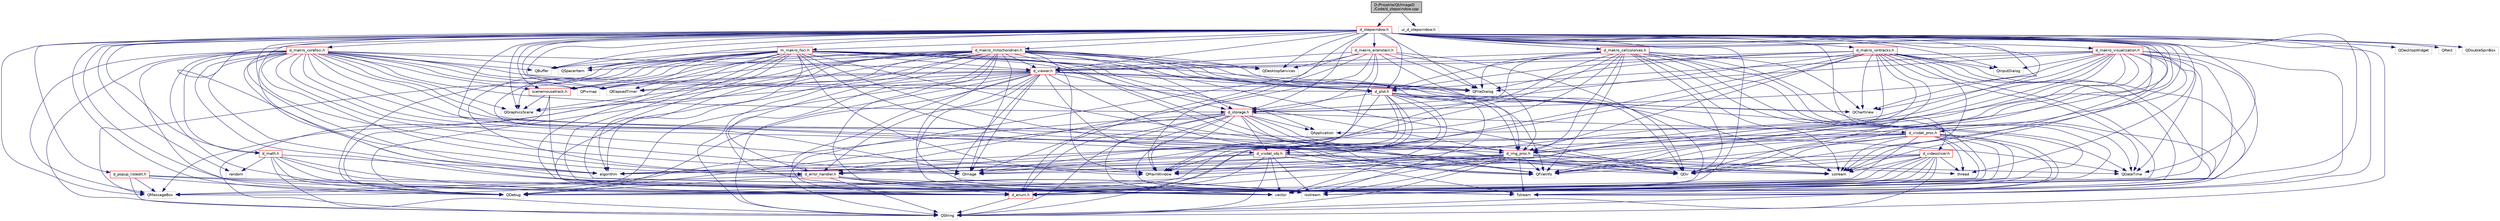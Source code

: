 digraph "D:/Projekte/Qt/ImageD/Code/d_stepwindow.cpp"
{
 // LATEX_PDF_SIZE
  edge [fontname="Helvetica",fontsize="10",labelfontname="Helvetica",labelfontsize="10"];
  node [fontname="Helvetica",fontsize="10",shape=record];
  Node1 [label="D:/Projekte/Qt/ImageD\l/Code/d_stepwindow.cpp",height=0.2,width=0.4,color="black", fillcolor="grey75", style="filled", fontcolor="black",tooltip=" "];
  Node1 -> Node2 [color="midnightblue",fontsize="10",style="solid"];
  Node2 [label="d_stepwindow.h",height=0.2,width=0.4,color="red", fillcolor="white", style="filled",URL="$d__stepwindow_8h.html",tooltip=" "];
  Node2 -> Node3 [color="midnightblue",fontsize="10",style="solid"];
  Node3 [label="d_enum.h",height=0.2,width=0.4,color="red", fillcolor="white", style="filled",URL="$d__enum_8h.html",tooltip=" "];
  Node3 -> Node5 [color="midnightblue",fontsize="10",style="solid"];
  Node5 [label="QString",height=0.2,width=0.4,color="grey75", fillcolor="white", style="filled",tooltip=" "];
  Node2 -> Node7 [color="midnightblue",fontsize="10",style="solid"];
  Node7 [label="d_viewer.h",height=0.2,width=0.4,color="red", fillcolor="white", style="filled",URL="$d__viewer_8h.html",tooltip=" "];
  Node7 -> Node3 [color="midnightblue",fontsize="10",style="solid"];
  Node7 -> Node8 [color="midnightblue",fontsize="10",style="solid"];
  Node8 [label="scenemousetrack.h",height=0.2,width=0.4,color="red", fillcolor="white", style="filled",URL="$scenemousetrack_8h.html",tooltip=" "];
  Node8 -> Node9 [color="midnightblue",fontsize="10",style="solid"];
  Node9 [label="iostream",height=0.2,width=0.4,color="grey75", fillcolor="white", style="filled",tooltip=" "];
  Node8 -> Node10 [color="midnightblue",fontsize="10",style="solid"];
  Node10 [label="QGraphicsScene",height=0.2,width=0.4,color="grey75", fillcolor="white", style="filled",tooltip=" "];
  Node8 -> Node12 [color="midnightblue",fontsize="10",style="solid"];
  Node12 [label="QDebug",height=0.2,width=0.4,color="grey75", fillcolor="white", style="filled",tooltip=" "];
  Node7 -> Node15 [color="midnightblue",fontsize="10",style="solid"];
  Node15 [label="d_img_proc.h",height=0.2,width=0.4,color="red", fillcolor="white", style="filled",URL="$d__img__proc_8h.html",tooltip=" "];
  Node15 -> Node3 [color="midnightblue",fontsize="10",style="solid"];
  Node15 -> Node9 [color="midnightblue",fontsize="10",style="solid"];
  Node15 -> Node17 [color="midnightblue",fontsize="10",style="solid"];
  Node17 [label="vector",height=0.2,width=0.4,color="grey75", fillcolor="white", style="filled",tooltip=" "];
  Node15 -> Node26 [color="midnightblue",fontsize="10",style="solid"];
  Node26 [label="fstream",height=0.2,width=0.4,color="grey75", fillcolor="white", style="filled",tooltip=" "];
  Node15 -> Node33 [color="midnightblue",fontsize="10",style="solid"];
  Node33 [label="sstream",height=0.2,width=0.4,color="grey75", fillcolor="white", style="filled",tooltip=" "];
  Node15 -> Node20 [color="midnightblue",fontsize="10",style="solid"];
  Node20 [label="thread",height=0.2,width=0.4,color="grey75", fillcolor="white", style="filled",tooltip=" "];
  Node15 -> Node35 [color="midnightblue",fontsize="10",style="solid"];
  Node35 [label="QMainWindow",height=0.2,width=0.4,color="grey75", fillcolor="white", style="filled",tooltip=" "];
  Node15 -> Node36 [color="midnightblue",fontsize="10",style="solid"];
  Node36 [label="QImage",height=0.2,width=0.4,color="grey75", fillcolor="white", style="filled",tooltip=" "];
  Node15 -> Node28 [color="midnightblue",fontsize="10",style="solid"];
  Node28 [label="QFileInfo",height=0.2,width=0.4,color="grey75", fillcolor="white", style="filled",tooltip=" "];
  Node15 -> Node27 [color="midnightblue",fontsize="10",style="solid"];
  Node27 [label="QDir",height=0.2,width=0.4,color="grey75", fillcolor="white", style="filled",tooltip=" "];
  Node15 -> Node5 [color="midnightblue",fontsize="10",style="solid"];
  Node15 -> Node12 [color="midnightblue",fontsize="10",style="solid"];
  Node7 -> Node41 [color="midnightblue",fontsize="10",style="solid"];
  Node41 [label="d_error_handler.h",height=0.2,width=0.4,color="red", fillcolor="white", style="filled",URL="$d__error__handler_8h.html",tooltip=" "];
  Node41 -> Node3 [color="midnightblue",fontsize="10",style="solid"];
  Node41 -> Node9 [color="midnightblue",fontsize="10",style="solid"];
  Node41 -> Node17 [color="midnightblue",fontsize="10",style="solid"];
  Node41 -> Node26 [color="midnightblue",fontsize="10",style="solid"];
  Node41 -> Node5 [color="midnightblue",fontsize="10",style="solid"];
  Node41 -> Node12 [color="midnightblue",fontsize="10",style="solid"];
  Node41 -> Node42 [color="midnightblue",fontsize="10",style="solid"];
  Node42 [label="QMessageBox",height=0.2,width=0.4,color="grey75", fillcolor="white", style="filled",tooltip=" "];
  Node7 -> Node44 [color="midnightblue",fontsize="10",style="solid"];
  Node44 [label="d_plot.h",height=0.2,width=0.4,color="red", fillcolor="white", style="filled",URL="$d__plot_8h.html",tooltip=" "];
  Node44 -> Node3 [color="midnightblue",fontsize="10",style="solid"];
  Node44 -> Node15 [color="midnightblue",fontsize="10",style="solid"];
  Node44 -> Node45 [color="midnightblue",fontsize="10",style="solid"];
  Node45 [label="d_storage.h",height=0.2,width=0.4,color="red", fillcolor="white", style="filled",URL="$d__storage_8h.html",tooltip=" "];
  Node45 -> Node3 [color="midnightblue",fontsize="10",style="solid"];
  Node45 -> Node15 [color="midnightblue",fontsize="10",style="solid"];
  Node45 -> Node46 [color="midnightblue",fontsize="10",style="solid"];
  Node46 [label="d_visdat_obj.h",height=0.2,width=0.4,color="red", fillcolor="white", style="filled",URL="$d__visdat__obj_8h.html",tooltip=" "];
  Node46 -> Node3 [color="midnightblue",fontsize="10",style="solid"];
  Node46 -> Node41 [color="midnightblue",fontsize="10",style="solid"];
  Node46 -> Node48 [color="midnightblue",fontsize="10",style="solid"];
  Node48 [label="QDateTime",height=0.2,width=0.4,color="grey75", fillcolor="white", style="filled",tooltip=" "];
  Node46 -> Node5 [color="midnightblue",fontsize="10",style="solid"];
  Node46 -> Node9 [color="midnightblue",fontsize="10",style="solid"];
  Node46 -> Node33 [color="midnightblue",fontsize="10",style="solid"];
  Node46 -> Node26 [color="midnightblue",fontsize="10",style="solid"];
  Node46 -> Node17 [color="midnightblue",fontsize="10",style="solid"];
  Node46 -> Node18 [color="midnightblue",fontsize="10",style="solid"];
  Node18 [label="algorithm",height=0.2,width=0.4,color="grey75", fillcolor="white", style="filled",tooltip=" "];
  Node45 -> Node54 [color="midnightblue",fontsize="10",style="solid"];
  Node54 [label="d_visdat_proc.h",height=0.2,width=0.4,color="red", fillcolor="white", style="filled",URL="$d__visdat__proc_8h.html",tooltip=" "];
  Node54 -> Node3 [color="midnightblue",fontsize="10",style="solid"];
  Node54 -> Node15 [color="midnightblue",fontsize="10",style="solid"];
  Node54 -> Node46 [color="midnightblue",fontsize="10",style="solid"];
  Node54 -> Node9 [color="midnightblue",fontsize="10",style="solid"];
  Node54 -> Node17 [color="midnightblue",fontsize="10",style="solid"];
  Node54 -> Node26 [color="midnightblue",fontsize="10",style="solid"];
  Node54 -> Node33 [color="midnightblue",fontsize="10",style="solid"];
  Node54 -> Node20 [color="midnightblue",fontsize="10",style="solid"];
  Node54 -> Node35 [color="midnightblue",fontsize="10",style="solid"];
  Node54 -> Node36 [color="midnightblue",fontsize="10",style="solid"];
  Node54 -> Node28 [color="midnightblue",fontsize="10",style="solid"];
  Node54 -> Node27 [color="midnightblue",fontsize="10",style="solid"];
  Node54 -> Node5 [color="midnightblue",fontsize="10",style="solid"];
  Node54 -> Node12 [color="midnightblue",fontsize="10",style="solid"];
  Node45 -> Node9 [color="midnightblue",fontsize="10",style="solid"];
  Node45 -> Node17 [color="midnightblue",fontsize="10",style="solid"];
  Node45 -> Node35 [color="midnightblue",fontsize="10",style="solid"];
  Node45 -> Node36 [color="midnightblue",fontsize="10",style="solid"];
  Node45 -> Node28 [color="midnightblue",fontsize="10",style="solid"];
  Node45 -> Node27 [color="midnightblue",fontsize="10",style="solid"];
  Node45 -> Node5 [color="midnightblue",fontsize="10",style="solid"];
  Node45 -> Node12 [color="midnightblue",fontsize="10",style="solid"];
  Node45 -> Node64 [color="midnightblue",fontsize="10",style="solid"];
  Node64 [label="QApplication",height=0.2,width=0.4,color="grey75", fillcolor="white", style="filled",tooltip=" "];
  Node45 -> Node42 [color="midnightblue",fontsize="10",style="solid"];
  Node44 -> Node46 [color="midnightblue",fontsize="10",style="solid"];
  Node44 -> Node9 [color="midnightblue",fontsize="10",style="solid"];
  Node44 -> Node17 [color="midnightblue",fontsize="10",style="solid"];
  Node44 -> Node36 [color="midnightblue",fontsize="10",style="solid"];
  Node44 -> Node28 [color="midnightblue",fontsize="10",style="solid"];
  Node44 -> Node27 [color="midnightblue",fontsize="10",style="solid"];
  Node44 -> Node5 [color="midnightblue",fontsize="10",style="solid"];
  Node44 -> Node12 [color="midnightblue",fontsize="10",style="solid"];
  Node44 -> Node66 [color="midnightblue",fontsize="10",style="solid"];
  Node66 [label="QChartView",height=0.2,width=0.4,color="grey75", fillcolor="white", style="filled",tooltip=" "];
  Node7 -> Node9 [color="midnightblue",fontsize="10",style="solid"];
  Node7 -> Node17 [color="midnightblue",fontsize="10",style="solid"];
  Node7 -> Node36 [color="midnightblue",fontsize="10",style="solid"];
  Node7 -> Node80 [color="midnightblue",fontsize="10",style="solid"];
  Node80 [label="QPixmap",height=0.2,width=0.4,color="grey75", fillcolor="white", style="filled",tooltip=" "];
  Node7 -> Node10 [color="midnightblue",fontsize="10",style="solid"];
  Node7 -> Node5 [color="midnightblue",fontsize="10",style="solid"];
  Node7 -> Node12 [color="midnightblue",fontsize="10",style="solid"];
  Node7 -> Node42 [color="midnightblue",fontsize="10",style="solid"];
  Node7 -> Node82 [color="midnightblue",fontsize="10",style="solid"];
  Node82 [label="QFileDialog",height=0.2,width=0.4,color="grey75", fillcolor="white", style="filled",tooltip=" "];
  Node7 -> Node28 [color="midnightblue",fontsize="10",style="solid"];
  Node7 -> Node27 [color="midnightblue",fontsize="10",style="solid"];
  Node7 -> Node83 [color="midnightblue",fontsize="10",style="solid"];
  Node83 [label="QElapsedTimer",height=0.2,width=0.4,color="grey75", fillcolor="white", style="filled",tooltip=" "];
  Node7 -> Node66 [color="midnightblue",fontsize="10",style="solid"];
  Node2 -> Node8 [color="midnightblue",fontsize="10",style="solid"];
  Node2 -> Node15 [color="midnightblue",fontsize="10",style="solid"];
  Node2 -> Node45 [color="midnightblue",fontsize="10",style="solid"];
  Node2 -> Node44 [color="midnightblue",fontsize="10",style="solid"];
  Node2 -> Node85 [color="midnightblue",fontsize="10",style="solid"];
  Node85 [label="d_makro_corefoci.h",height=0.2,width=0.4,color="red", fillcolor="white", style="filled",URL="$d__makro__corefoci_8h.html",tooltip=" "];
  Node85 -> Node3 [color="midnightblue",fontsize="10",style="solid"];
  Node85 -> Node8 [color="midnightblue",fontsize="10",style="solid"];
  Node85 -> Node15 [color="midnightblue",fontsize="10",style="solid"];
  Node85 -> Node44 [color="midnightblue",fontsize="10",style="solid"];
  Node85 -> Node45 [color="midnightblue",fontsize="10",style="solid"];
  Node85 -> Node7 [color="midnightblue",fontsize="10",style="solid"];
  Node85 -> Node41 [color="midnightblue",fontsize="10",style="solid"];
  Node85 -> Node30 [color="midnightblue",fontsize="10",style="solid"];
  Node30 [label="d_math.h",height=0.2,width=0.4,color="red", fillcolor="white", style="filled",URL="$d__math_8h.html",tooltip=" "];
  Node30 -> Node3 [color="midnightblue",fontsize="10",style="solid"];
  Node30 -> Node9 [color="midnightblue",fontsize="10",style="solid"];
  Node30 -> Node17 [color="midnightblue",fontsize="10",style="solid"];
  Node30 -> Node18 [color="midnightblue",fontsize="10",style="solid"];
  Node30 -> Node31 [color="midnightblue",fontsize="10",style="solid"];
  Node31 [label="random",height=0.2,width=0.4,color="grey75", fillcolor="white", style="filled",tooltip=" "];
  Node30 -> Node5 [color="midnightblue",fontsize="10",style="solid"];
  Node30 -> Node12 [color="midnightblue",fontsize="10",style="solid"];
  Node85 -> Node9 [color="midnightblue",fontsize="10",style="solid"];
  Node85 -> Node33 [color="midnightblue",fontsize="10",style="solid"];
  Node85 -> Node26 [color="midnightblue",fontsize="10",style="solid"];
  Node85 -> Node17 [color="midnightblue",fontsize="10",style="solid"];
  Node85 -> Node18 [color="midnightblue",fontsize="10",style="solid"];
  Node85 -> Node35 [color="midnightblue",fontsize="10",style="solid"];
  Node85 -> Node36 [color="midnightblue",fontsize="10",style="solid"];
  Node85 -> Node80 [color="midnightblue",fontsize="10",style="solid"];
  Node85 -> Node10 [color="midnightblue",fontsize="10",style="solid"];
  Node85 -> Node28 [color="midnightblue",fontsize="10",style="solid"];
  Node85 -> Node27 [color="midnightblue",fontsize="10",style="solid"];
  Node85 -> Node5 [color="midnightblue",fontsize="10",style="solid"];
  Node85 -> Node12 [color="midnightblue",fontsize="10",style="solid"];
  Node85 -> Node42 [color="midnightblue",fontsize="10",style="solid"];
  Node85 -> Node82 [color="midnightblue",fontsize="10",style="solid"];
  Node85 -> Node91 [color="midnightblue",fontsize="10",style="solid"];
  Node91 [label="QBuffer",height=0.2,width=0.4,color="grey75", fillcolor="white", style="filled",tooltip=" "];
  Node85 -> Node92 [color="midnightblue",fontsize="10",style="solid"];
  Node92 [label="QSpacerItem",height=0.2,width=0.4,color="grey75", fillcolor="white", style="filled",tooltip=" "];
  Node85 -> Node83 [color="midnightblue",fontsize="10",style="solid"];
  Node85 -> Node48 [color="midnightblue",fontsize="10",style="solid"];
  Node2 -> Node94 [color="midnightblue",fontsize="10",style="solid"];
  Node94 [label="d_makro_mitochondrien.h",height=0.2,width=0.4,color="red", fillcolor="white", style="filled",URL="$d__makro__mitochondrien_8h.html",tooltip=" "];
  Node94 -> Node3 [color="midnightblue",fontsize="10",style="solid"];
  Node94 -> Node8 [color="midnightblue",fontsize="10",style="solid"];
  Node94 -> Node15 [color="midnightblue",fontsize="10",style="solid"];
  Node94 -> Node44 [color="midnightblue",fontsize="10",style="solid"];
  Node94 -> Node45 [color="midnightblue",fontsize="10",style="solid"];
  Node94 -> Node41 [color="midnightblue",fontsize="10",style="solid"];
  Node94 -> Node7 [color="midnightblue",fontsize="10",style="solid"];
  Node94 -> Node9 [color="midnightblue",fontsize="10",style="solid"];
  Node94 -> Node33 [color="midnightblue",fontsize="10",style="solid"];
  Node94 -> Node26 [color="midnightblue",fontsize="10",style="solid"];
  Node94 -> Node17 [color="midnightblue",fontsize="10",style="solid"];
  Node94 -> Node18 [color="midnightblue",fontsize="10",style="solid"];
  Node94 -> Node35 [color="midnightblue",fontsize="10",style="solid"];
  Node94 -> Node36 [color="midnightblue",fontsize="10",style="solid"];
  Node94 -> Node80 [color="midnightblue",fontsize="10",style="solid"];
  Node94 -> Node10 [color="midnightblue",fontsize="10",style="solid"];
  Node94 -> Node28 [color="midnightblue",fontsize="10",style="solid"];
  Node94 -> Node27 [color="midnightblue",fontsize="10",style="solid"];
  Node94 -> Node5 [color="midnightblue",fontsize="10",style="solid"];
  Node94 -> Node12 [color="midnightblue",fontsize="10",style="solid"];
  Node94 -> Node42 [color="midnightblue",fontsize="10",style="solid"];
  Node94 -> Node82 [color="midnightblue",fontsize="10",style="solid"];
  Node94 -> Node91 [color="midnightblue",fontsize="10",style="solid"];
  Node94 -> Node92 [color="midnightblue",fontsize="10",style="solid"];
  Node94 -> Node83 [color="midnightblue",fontsize="10",style="solid"];
  Node94 -> Node48 [color="midnightblue",fontsize="10",style="solid"];
  Node94 -> Node99 [color="midnightblue",fontsize="10",style="solid"];
  Node99 [label="QDesktopServices",height=0.2,width=0.4,color="grey75", fillcolor="white", style="filled",tooltip=" "];
  Node2 -> Node101 [color="midnightblue",fontsize="10",style="solid"];
  Node101 [label="d_makro_eilenstein.h",height=0.2,width=0.4,color="red", fillcolor="white", style="filled",URL="$d__makro__eilenstein_8h.html",tooltip=" "];
  Node101 -> Node35 [color="midnightblue",fontsize="10",style="solid"];
  Node101 -> Node3 [color="midnightblue",fontsize="10",style="solid"];
  Node101 -> Node7 [color="midnightblue",fontsize="10",style="solid"];
  Node101 -> Node15 [color="midnightblue",fontsize="10",style="solid"];
  Node101 -> Node45 [color="midnightblue",fontsize="10",style="solid"];
  Node101 -> Node41 [color="midnightblue",fontsize="10",style="solid"];
  Node101 -> Node17 [color="midnightblue",fontsize="10",style="solid"];
  Node101 -> Node5 [color="midnightblue",fontsize="10",style="solid"];
  Node101 -> Node82 [color="midnightblue",fontsize="10",style="solid"];
  Node101 -> Node99 [color="midnightblue",fontsize="10",style="solid"];
  Node101 -> Node27 [color="midnightblue",fontsize="10",style="solid"];
  Node2 -> Node102 [color="midnightblue",fontsize="10",style="solid"];
  Node102 [label="d_makro_cellcolonies.h",height=0.2,width=0.4,color="red", fillcolor="white", style="filled",URL="$d__makro__cellcolonies_8h.html",tooltip=" "];
  Node102 -> Node3 [color="midnightblue",fontsize="10",style="solid"];
  Node102 -> Node41 [color="midnightblue",fontsize="10",style="solid"];
  Node102 -> Node15 [color="midnightblue",fontsize="10",style="solid"];
  Node102 -> Node44 [color="midnightblue",fontsize="10",style="solid"];
  Node102 -> Node7 [color="midnightblue",fontsize="10",style="solid"];
  Node102 -> Node45 [color="midnightblue",fontsize="10",style="solid"];
  Node102 -> Node35 [color="midnightblue",fontsize="10",style="solid"];
  Node102 -> Node82 [color="midnightblue",fontsize="10",style="solid"];
  Node102 -> Node28 [color="midnightblue",fontsize="10",style="solid"];
  Node102 -> Node27 [color="midnightblue",fontsize="10",style="solid"];
  Node102 -> Node48 [color="midnightblue",fontsize="10",style="solid"];
  Node102 -> Node66 [color="midnightblue",fontsize="10",style="solid"];
  Node102 -> Node9 [color="midnightblue",fontsize="10",style="solid"];
  Node102 -> Node33 [color="midnightblue",fontsize="10",style="solid"];
  Node102 -> Node26 [color="midnightblue",fontsize="10",style="solid"];
  Node102 -> Node17 [color="midnightblue",fontsize="10",style="solid"];
  Node102 -> Node18 [color="midnightblue",fontsize="10",style="solid"];
  Node2 -> Node41 [color="midnightblue",fontsize="10",style="solid"];
  Node2 -> Node103 [color="midnightblue",fontsize="10",style="solid"];
  Node103 [label="m_makro_foci.h",height=0.2,width=0.4,color="red", fillcolor="white", style="filled",URL="$m__makro__foci_8h.html",tooltip=" "];
  Node103 -> Node8 [color="midnightblue",fontsize="10",style="solid"];
  Node103 -> Node15 [color="midnightblue",fontsize="10",style="solid"];
  Node103 -> Node44 [color="midnightblue",fontsize="10",style="solid"];
  Node103 -> Node45 [color="midnightblue",fontsize="10",style="solid"];
  Node103 -> Node7 [color="midnightblue",fontsize="10",style="solid"];
  Node103 -> Node41 [color="midnightblue",fontsize="10",style="solid"];
  Node103 -> Node9 [color="midnightblue",fontsize="10",style="solid"];
  Node103 -> Node33 [color="midnightblue",fontsize="10",style="solid"];
  Node103 -> Node26 [color="midnightblue",fontsize="10",style="solid"];
  Node103 -> Node17 [color="midnightblue",fontsize="10",style="solid"];
  Node103 -> Node18 [color="midnightblue",fontsize="10",style="solid"];
  Node103 -> Node35 [color="midnightblue",fontsize="10",style="solid"];
  Node103 -> Node36 [color="midnightblue",fontsize="10",style="solid"];
  Node103 -> Node80 [color="midnightblue",fontsize="10",style="solid"];
  Node103 -> Node10 [color="midnightblue",fontsize="10",style="solid"];
  Node103 -> Node28 [color="midnightblue",fontsize="10",style="solid"];
  Node103 -> Node27 [color="midnightblue",fontsize="10",style="solid"];
  Node103 -> Node5 [color="midnightblue",fontsize="10",style="solid"];
  Node103 -> Node12 [color="midnightblue",fontsize="10",style="solid"];
  Node103 -> Node42 [color="midnightblue",fontsize="10",style="solid"];
  Node103 -> Node82 [color="midnightblue",fontsize="10",style="solid"];
  Node103 -> Node91 [color="midnightblue",fontsize="10",style="solid"];
  Node103 -> Node92 [color="midnightblue",fontsize="10",style="solid"];
  Node103 -> Node83 [color="midnightblue",fontsize="10",style="solid"];
  Node103 -> Node99 [color="midnightblue",fontsize="10",style="solid"];
  Node103 -> Node64 [color="midnightblue",fontsize="10",style="solid"];
  Node2 -> Node105 [color="midnightblue",fontsize="10",style="solid"];
  Node105 [label="d_makro_iontracks.h",height=0.2,width=0.4,color="red", fillcolor="white", style="filled",URL="$d__makro__iontracks_8h.html",tooltip=" "];
  Node105 -> Node3 [color="midnightblue",fontsize="10",style="solid"];
  Node105 -> Node41 [color="midnightblue",fontsize="10",style="solid"];
  Node105 -> Node15 [color="midnightblue",fontsize="10",style="solid"];
  Node105 -> Node44 [color="midnightblue",fontsize="10",style="solid"];
  Node105 -> Node7 [color="midnightblue",fontsize="10",style="solid"];
  Node105 -> Node45 [color="midnightblue",fontsize="10",style="solid"];
  Node105 -> Node35 [color="midnightblue",fontsize="10",style="solid"];
  Node105 -> Node82 [color="midnightblue",fontsize="10",style="solid"];
  Node105 -> Node28 [color="midnightblue",fontsize="10",style="solid"];
  Node105 -> Node27 [color="midnightblue",fontsize="10",style="solid"];
  Node105 -> Node48 [color="midnightblue",fontsize="10",style="solid"];
  Node105 -> Node107 [color="midnightblue",fontsize="10",style="solid"];
  Node107 [label="QInputDialog",height=0.2,width=0.4,color="grey75", fillcolor="white", style="filled",tooltip=" "];
  Node105 -> Node66 [color="midnightblue",fontsize="10",style="solid"];
  Node105 -> Node9 [color="midnightblue",fontsize="10",style="solid"];
  Node105 -> Node33 [color="midnightblue",fontsize="10",style="solid"];
  Node105 -> Node26 [color="midnightblue",fontsize="10",style="solid"];
  Node105 -> Node17 [color="midnightblue",fontsize="10",style="solid"];
  Node105 -> Node18 [color="midnightblue",fontsize="10",style="solid"];
  Node2 -> Node108 [color="midnightblue",fontsize="10",style="solid"];
  Node108 [label="d_makro_visualization.h",height=0.2,width=0.4,color="red", fillcolor="white", style="filled",URL="$d__makro__visualization_8h.html",tooltip=" "];
  Node108 -> Node3 [color="midnightblue",fontsize="10",style="solid"];
  Node108 -> Node41 [color="midnightblue",fontsize="10",style="solid"];
  Node108 -> Node15 [color="midnightblue",fontsize="10",style="solid"];
  Node108 -> Node44 [color="midnightblue",fontsize="10",style="solid"];
  Node108 -> Node7 [color="midnightblue",fontsize="10",style="solid"];
  Node108 -> Node45 [color="midnightblue",fontsize="10",style="solid"];
  Node108 -> Node35 [color="midnightblue",fontsize="10",style="solid"];
  Node108 -> Node82 [color="midnightblue",fontsize="10",style="solid"];
  Node108 -> Node28 [color="midnightblue",fontsize="10",style="solid"];
  Node108 -> Node27 [color="midnightblue",fontsize="10",style="solid"];
  Node108 -> Node48 [color="midnightblue",fontsize="10",style="solid"];
  Node108 -> Node107 [color="midnightblue",fontsize="10",style="solid"];
  Node108 -> Node66 [color="midnightblue",fontsize="10",style="solid"];
  Node108 -> Node9 [color="midnightblue",fontsize="10",style="solid"];
  Node108 -> Node33 [color="midnightblue",fontsize="10",style="solid"];
  Node108 -> Node26 [color="midnightblue",fontsize="10",style="solid"];
  Node108 -> Node17 [color="midnightblue",fontsize="10",style="solid"];
  Node108 -> Node18 [color="midnightblue",fontsize="10",style="solid"];
  Node2 -> Node30 [color="midnightblue",fontsize="10",style="solid"];
  Node2 -> Node46 [color="midnightblue",fontsize="10",style="solid"];
  Node2 -> Node54 [color="midnightblue",fontsize="10",style="solid"];
  Node2 -> Node110 [color="midnightblue",fontsize="10",style="solid"];
  Node110 [label="d_popup_listedit.h",height=0.2,width=0.4,color="red", fillcolor="white", style="filled",URL="$d__popup__listedit_8h.html",tooltip=" "];
  Node110 -> Node3 [color="midnightblue",fontsize="10",style="solid"];
  Node110 -> Node17 [color="midnightblue",fontsize="10",style="solid"];
  Node110 -> Node5 [color="midnightblue",fontsize="10",style="solid"];
  Node110 -> Node12 [color="midnightblue",fontsize="10",style="solid"];
  Node110 -> Node42 [color="midnightblue",fontsize="10",style="solid"];
  Node2 -> Node112 [color="midnightblue",fontsize="10",style="solid"];
  Node112 [label="d_videoslicer.h",height=0.2,width=0.4,color="red", fillcolor="white", style="filled",URL="$d__videoslicer_8h.html",tooltip=" "];
  Node112 -> Node3 [color="midnightblue",fontsize="10",style="solid"];
  Node112 -> Node9 [color="midnightblue",fontsize="10",style="solid"];
  Node112 -> Node17 [color="midnightblue",fontsize="10",style="solid"];
  Node112 -> Node26 [color="midnightblue",fontsize="10",style="solid"];
  Node112 -> Node33 [color="midnightblue",fontsize="10",style="solid"];
  Node112 -> Node20 [color="midnightblue",fontsize="10",style="solid"];
  Node112 -> Node36 [color="midnightblue",fontsize="10",style="solid"];
  Node112 -> Node28 [color="midnightblue",fontsize="10",style="solid"];
  Node112 -> Node27 [color="midnightblue",fontsize="10",style="solid"];
  Node112 -> Node5 [color="midnightblue",fontsize="10",style="solid"];
  Node112 -> Node12 [color="midnightblue",fontsize="10",style="solid"];
  Node2 -> Node9 [color="midnightblue",fontsize="10",style="solid"];
  Node2 -> Node33 [color="midnightblue",fontsize="10",style="solid"];
  Node2 -> Node26 [color="midnightblue",fontsize="10",style="solid"];
  Node2 -> Node17 [color="midnightblue",fontsize="10",style="solid"];
  Node2 -> Node18 [color="midnightblue",fontsize="10",style="solid"];
  Node2 -> Node31 [color="midnightblue",fontsize="10",style="solid"];
  Node2 -> Node20 [color="midnightblue",fontsize="10",style="solid"];
  Node2 -> Node64 [color="midnightblue",fontsize="10",style="solid"];
  Node2 -> Node99 [color="midnightblue",fontsize="10",style="solid"];
  Node2 -> Node113 [color="midnightblue",fontsize="10",style="solid"];
  Node113 [label="QDesktopWidget",height=0.2,width=0.4,color="grey75", fillcolor="white", style="filled",tooltip=" "];
  Node2 -> Node114 [color="midnightblue",fontsize="10",style="solid"];
  Node114 [label="QRect",height=0.2,width=0.4,color="grey75", fillcolor="white", style="filled",tooltip=" "];
  Node2 -> Node35 [color="midnightblue",fontsize="10",style="solid"];
  Node2 -> Node36 [color="midnightblue",fontsize="10",style="solid"];
  Node2 -> Node80 [color="midnightblue",fontsize="10",style="solid"];
  Node2 -> Node10 [color="midnightblue",fontsize="10",style="solid"];
  Node2 -> Node28 [color="midnightblue",fontsize="10",style="solid"];
  Node2 -> Node27 [color="midnightblue",fontsize="10",style="solid"];
  Node2 -> Node5 [color="midnightblue",fontsize="10",style="solid"];
  Node2 -> Node12 [color="midnightblue",fontsize="10",style="solid"];
  Node2 -> Node42 [color="midnightblue",fontsize="10",style="solid"];
  Node2 -> Node82 [color="midnightblue",fontsize="10",style="solid"];
  Node2 -> Node91 [color="midnightblue",fontsize="10",style="solid"];
  Node2 -> Node92 [color="midnightblue",fontsize="10",style="solid"];
  Node2 -> Node83 [color="midnightblue",fontsize="10",style="solid"];
  Node2 -> Node107 [color="midnightblue",fontsize="10",style="solid"];
  Node2 -> Node48 [color="midnightblue",fontsize="10",style="solid"];
  Node2 -> Node115 [color="midnightblue",fontsize="10",style="solid"];
  Node115 [label="QDoubleSpinBox",height=0.2,width=0.4,color="grey75", fillcolor="white", style="filled",tooltip=" "];
  Node2 -> Node66 [color="midnightblue",fontsize="10",style="solid"];
  Node1 -> Node116 [color="midnightblue",fontsize="10",style="solid"];
  Node116 [label="ui_d_stepwindow.h",height=0.2,width=0.4,color="grey75", fillcolor="white", style="filled",tooltip=" "];
}

